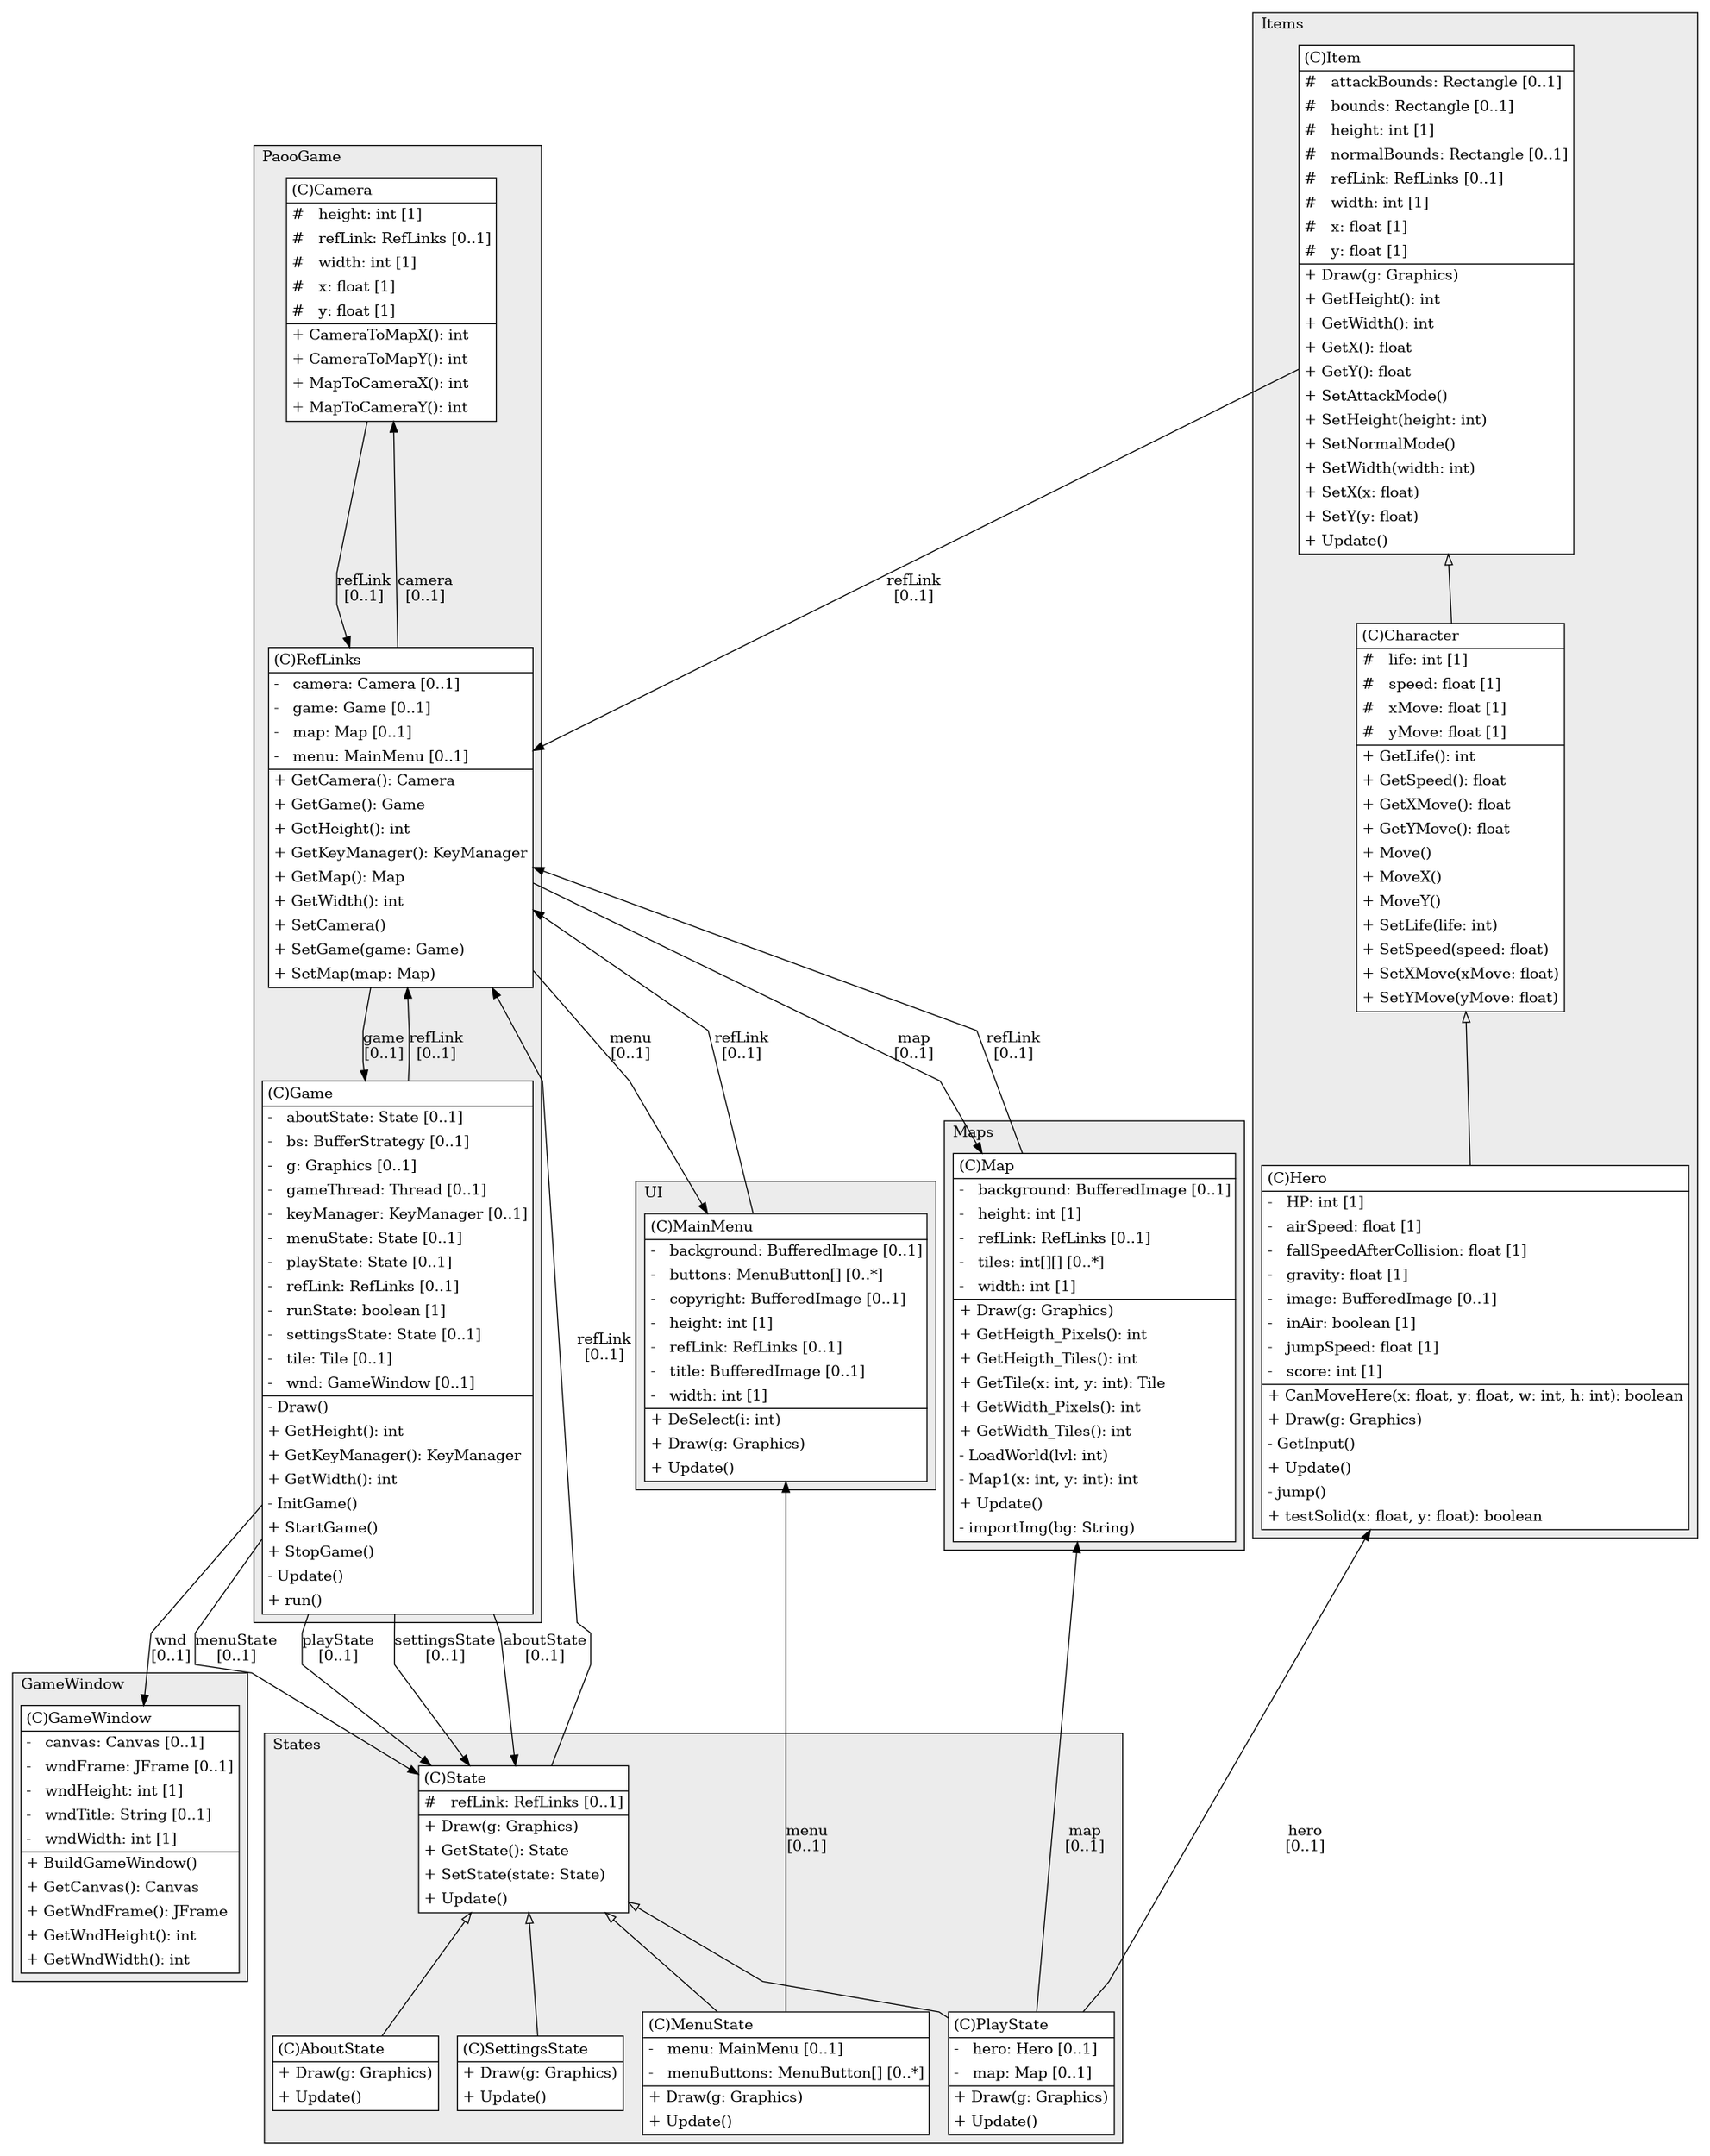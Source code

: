 @startuml

/' diagram meta data start
config=StructureConfiguration;
{
  "projectClassification": {
    "searchMode": "OpenProject", // OpenProject, AllProjects
    "includedProjects": "",
    "pathEndKeywords": "*.impl",
    "isClientPath": "",
    "isClientName": "",
    "isTestPath": "",
    "isTestName": "",
    "isMappingPath": "",
    "isMappingName": "",
    "isDataAccessPath": "",
    "isDataAccessName": "",
    "isDataStructurePath": "",
    "isDataStructureName": "",
    "isInterfaceStructuresPath": "",
    "isInterfaceStructuresName": "",
    "isEntryPointPath": "",
    "isEntryPointName": "",
    "treatFinalFieldsAsMandatory": false
  },
  "graphRestriction": {
    "classPackageExcludeFilter": "",
    "classPackageIncludeFilter": "",
    "classNameExcludeFilter": "",
    "classNameIncludeFilter": "",
    "methodNameExcludeFilter": "",
    "methodNameIncludeFilter": "",
    "removeByInheritance": "", // inheritance/annotation based filtering is done in a second step
    "removeByAnnotation": "",
    "removeByClassPackage": "", // cleanup the graph after inheritance/annotation based filtering is done
    "removeByClassName": "",
    "cutMappings": false,
    "cutEnum": true,
    "cutTests": true,
    "cutClient": true,
    "cutDataAccess": false,
    "cutInterfaceStructures": false,
    "cutDataStructures": false,
    "cutGetterAndSetter": true,
    "cutConstructors": true
  },
  "graphTraversal": {
    "forwardDepth": 6,
    "backwardDepth": 6,
    "classPackageExcludeFilter": "",
    "classPackageIncludeFilter": "",
    "classNameExcludeFilter": "",
    "classNameIncludeFilter": "",
    "methodNameExcludeFilter": "",
    "methodNameIncludeFilter": "",
    "hideMappings": false,
    "hideDataStructures": false,
    "hidePrivateMethods": true,
    "hideInterfaceCalls": true, // indirection: implementation -> interface (is hidden) -> implementation
    "onlyShowApplicationEntryPoints": false, // root node is included
    "useMethodCallsForStructureDiagram": "ForwardOnly" // ForwardOnly, BothDirections, No
  },
  "details": {
    "aggregation": "GroupByClass", // ByClass, GroupByClass, None
    "showClassGenericTypes": true,
    "showMethods": true,
    "showMethodParameterNames": true,
    "showMethodParameterTypes": true,
    "showMethodReturnType": true,
    "showPackageLevels": 2,
    "showDetailedClassStructure": true
  },
  "rootClass": "PaooGame.GameWindow.GameWindow",
  "extensionCallbackMethod": "" // qualified.class.name#methodName - signature: public static String method(String)
}
diagram meta data end '/



digraph g {
    rankdir="TB"
    splines=polyline
    

'nodes 
subgraph cluster_1161975619 { 
   	label=PaooGame
	labeljust=l
	fillcolor="#ececec"
	style=filled
   
   Camera1161975619[
	label=<<TABLE BORDER="1" CELLBORDER="0" CELLPADDING="4" CELLSPACING="0">
<TR><TD ALIGN="LEFT" >(C)Camera</TD></TR>
<HR/>
<TR><TD ALIGN="LEFT" >#   height: int [1]</TD></TR>
<TR><TD ALIGN="LEFT" >#   refLink: RefLinks [0..1]</TD></TR>
<TR><TD ALIGN="LEFT" >#   width: int [1]</TD></TR>
<TR><TD ALIGN="LEFT" >#   x: float [1]</TD></TR>
<TR><TD ALIGN="LEFT" >#   y: float [1]</TD></TR>
<HR/>
<TR><TD ALIGN="LEFT" >+ CameraToMapX(): int</TD></TR>
<TR><TD ALIGN="LEFT" >+ CameraToMapY(): int</TD></TR>
<TR><TD ALIGN="LEFT" >+ MapToCameraX(): int</TD></TR>
<TR><TD ALIGN="LEFT" >+ MapToCameraY(): int</TD></TR>
</TABLE>>
	style=filled
	margin=0
	shape=plaintext
	fillcolor="#FFFFFF"
];

Game1161975619[
	label=<<TABLE BORDER="1" CELLBORDER="0" CELLPADDING="4" CELLSPACING="0">
<TR><TD ALIGN="LEFT" >(C)Game</TD></TR>
<HR/>
<TR><TD ALIGN="LEFT" >-   aboutState: State [0..1]</TD></TR>
<TR><TD ALIGN="LEFT" >-   bs: BufferStrategy [0..1]</TD></TR>
<TR><TD ALIGN="LEFT" >-   g: Graphics [0..1]</TD></TR>
<TR><TD ALIGN="LEFT" >-   gameThread: Thread [0..1]</TD></TR>
<TR><TD ALIGN="LEFT" >-   keyManager: KeyManager [0..1]</TD></TR>
<TR><TD ALIGN="LEFT" >-   menuState: State [0..1]</TD></TR>
<TR><TD ALIGN="LEFT" >-   playState: State [0..1]</TD></TR>
<TR><TD ALIGN="LEFT" >-   refLink: RefLinks [0..1]</TD></TR>
<TR><TD ALIGN="LEFT" >-   runState: boolean [1]</TD></TR>
<TR><TD ALIGN="LEFT" >-   settingsState: State [0..1]</TD></TR>
<TR><TD ALIGN="LEFT" >-   tile: Tile [0..1]</TD></TR>
<TR><TD ALIGN="LEFT" >-   wnd: GameWindow [0..1]</TD></TR>
<HR/>
<TR><TD ALIGN="LEFT" >- Draw()</TD></TR>
<TR><TD ALIGN="LEFT" >+ GetHeight(): int</TD></TR>
<TR><TD ALIGN="LEFT" >+ GetKeyManager(): KeyManager</TD></TR>
<TR><TD ALIGN="LEFT" >+ GetWidth(): int</TD></TR>
<TR><TD ALIGN="LEFT" >- InitGame()</TD></TR>
<TR><TD ALIGN="LEFT" >+ StartGame()</TD></TR>
<TR><TD ALIGN="LEFT" >+ StopGame()</TD></TR>
<TR><TD ALIGN="LEFT" >- Update()</TD></TR>
<TR><TD ALIGN="LEFT" >+ run()</TD></TR>
</TABLE>>
	style=filled
	margin=0
	shape=plaintext
	fillcolor="#FFFFFF"
];

RefLinks1161975619[
	label=<<TABLE BORDER="1" CELLBORDER="0" CELLPADDING="4" CELLSPACING="0">
<TR><TD ALIGN="LEFT" >(C)RefLinks</TD></TR>
<HR/>
<TR><TD ALIGN="LEFT" >-   camera: Camera [0..1]</TD></TR>
<TR><TD ALIGN="LEFT" >-   game: Game [0..1]</TD></TR>
<TR><TD ALIGN="LEFT" >-   map: Map [0..1]</TD></TR>
<TR><TD ALIGN="LEFT" >-   menu: MainMenu [0..1]</TD></TR>
<HR/>
<TR><TD ALIGN="LEFT" >+ GetCamera(): Camera</TD></TR>
<TR><TD ALIGN="LEFT" >+ GetGame(): Game</TD></TR>
<TR><TD ALIGN="LEFT" >+ GetHeight(): int</TD></TR>
<TR><TD ALIGN="LEFT" >+ GetKeyManager(): KeyManager</TD></TR>
<TR><TD ALIGN="LEFT" >+ GetMap(): Map</TD></TR>
<TR><TD ALIGN="LEFT" >+ GetWidth(): int</TD></TR>
<TR><TD ALIGN="LEFT" >+ SetCamera()</TD></TR>
<TR><TD ALIGN="LEFT" >+ SetGame(game: Game)</TD></TR>
<TR><TD ALIGN="LEFT" >+ SetMap(map: Map)</TD></TR>
</TABLE>>
	style=filled
	margin=0
	shape=plaintext
	fillcolor="#FFFFFF"
];
} 

subgraph cluster_1569541470 { 
   	label=GameWindow
	labeljust=l
	fillcolor="#ececec"
	style=filled
   
   GameWindow62546477[
	label=<<TABLE BORDER="1" CELLBORDER="0" CELLPADDING="4" CELLSPACING="0">
<TR><TD ALIGN="LEFT" >(C)GameWindow</TD></TR>
<HR/>
<TR><TD ALIGN="LEFT" >-   canvas: Canvas [0..1]</TD></TR>
<TR><TD ALIGN="LEFT" >-   wndFrame: JFrame [0..1]</TD></TR>
<TR><TD ALIGN="LEFT" >-   wndHeight: int [1]</TD></TR>
<TR><TD ALIGN="LEFT" >-   wndTitle: String [0..1]</TD></TR>
<TR><TD ALIGN="LEFT" >-   wndWidth: int [1]</TD></TR>
<HR/>
<TR><TD ALIGN="LEFT" >+ BuildGameWindow()</TD></TR>
<TR><TD ALIGN="LEFT" >+ GetCanvas(): Canvas</TD></TR>
<TR><TD ALIGN="LEFT" >+ GetWndFrame(): JFrame</TD></TR>
<TR><TD ALIGN="LEFT" >+ GetWndHeight(): int</TD></TR>
<TR><TD ALIGN="LEFT" >+ GetWndWidth(): int</TD></TR>
</TABLE>>
	style=filled
	margin=0
	shape=plaintext
	fillcolor="#FFFFFF"
];
} 

subgraph cluster_1808614878 { 
   	label=States
	labeljust=l
	fillcolor="#ececec"
	style=filled
   
   AboutState2017322797[
	label=<<TABLE BORDER="1" CELLBORDER="0" CELLPADDING="4" CELLSPACING="0">
<TR><TD ALIGN="LEFT" >(C)AboutState</TD></TR>
<HR/>
<TR><TD ALIGN="LEFT" >+ Draw(g: Graphics)</TD></TR>
<TR><TD ALIGN="LEFT" >+ Update()</TD></TR>
</TABLE>>
	style=filled
	margin=0
	shape=plaintext
	fillcolor="#FFFFFF"
];

MenuState2017322797[
	label=<<TABLE BORDER="1" CELLBORDER="0" CELLPADDING="4" CELLSPACING="0">
<TR><TD ALIGN="LEFT" >(C)MenuState</TD></TR>
<HR/>
<TR><TD ALIGN="LEFT" >-   menu: MainMenu [0..1]</TD></TR>
<TR><TD ALIGN="LEFT" >-   menuButtons: MenuButton[] [0..*]</TD></TR>
<HR/>
<TR><TD ALIGN="LEFT" >+ Draw(g: Graphics)</TD></TR>
<TR><TD ALIGN="LEFT" >+ Update()</TD></TR>
</TABLE>>
	style=filled
	margin=0
	shape=plaintext
	fillcolor="#FFFFFF"
];

PlayState2017322797[
	label=<<TABLE BORDER="1" CELLBORDER="0" CELLPADDING="4" CELLSPACING="0">
<TR><TD ALIGN="LEFT" >(C)PlayState</TD></TR>
<HR/>
<TR><TD ALIGN="LEFT" >-   hero: Hero [0..1]</TD></TR>
<TR><TD ALIGN="LEFT" >-   map: Map [0..1]</TD></TR>
<HR/>
<TR><TD ALIGN="LEFT" >+ Draw(g: Graphics)</TD></TR>
<TR><TD ALIGN="LEFT" >+ Update()</TD></TR>
</TABLE>>
	style=filled
	margin=0
	shape=plaintext
	fillcolor="#FFFFFF"
];

SettingsState2017322797[
	label=<<TABLE BORDER="1" CELLBORDER="0" CELLPADDING="4" CELLSPACING="0">
<TR><TD ALIGN="LEFT" >(C)SettingsState</TD></TR>
<HR/>
<TR><TD ALIGN="LEFT" >+ Draw(g: Graphics)</TD></TR>
<TR><TD ALIGN="LEFT" >+ Update()</TD></TR>
</TABLE>>
	style=filled
	margin=0
	shape=plaintext
	fillcolor="#FFFFFF"
];

State2017322797[
	label=<<TABLE BORDER="1" CELLBORDER="0" CELLPADDING="4" CELLSPACING="0">
<TR><TD ALIGN="LEFT" >(C)State</TD></TR>
<HR/>
<TR><TD ALIGN="LEFT" >#   refLink: RefLinks [0..1]</TD></TR>
<HR/>
<TR><TD ALIGN="LEFT" >+ Draw(g: Graphics)</TD></TR>
<TR><TD ALIGN="LEFT" >+ GetState(): State</TD></TR>
<TR><TD ALIGN="LEFT" >+ SetState(state: State)</TD></TR>
<TR><TD ALIGN="LEFT" >+ Update()</TD></TR>
</TABLE>>
	style=filled
	margin=0
	shape=plaintext
	fillcolor="#FFFFFF"
];
} 

subgraph cluster_2390711 { 
   	label=Maps
	labeljust=l
	fillcolor="#ececec"
	style=filled
   
   Map1633849726[
	label=<<TABLE BORDER="1" CELLBORDER="0" CELLPADDING="4" CELLSPACING="0">
<TR><TD ALIGN="LEFT" >(C)Map</TD></TR>
<HR/>
<TR><TD ALIGN="LEFT" >-   background: BufferedImage [0..1]</TD></TR>
<TR><TD ALIGN="LEFT" >-   height: int [1]</TD></TR>
<TR><TD ALIGN="LEFT" >-   refLink: RefLinks [0..1]</TD></TR>
<TR><TD ALIGN="LEFT" >-   tiles: int[][] [0..*]</TD></TR>
<TR><TD ALIGN="LEFT" >-   width: int [1]</TD></TR>
<HR/>
<TR><TD ALIGN="LEFT" >+ Draw(g: Graphics)</TD></TR>
<TR><TD ALIGN="LEFT" >+ GetHeigth_Pixels(): int</TD></TR>
<TR><TD ALIGN="LEFT" >+ GetHeigth_Tiles(): int</TD></TR>
<TR><TD ALIGN="LEFT" >+ GetTile(x: int, y: int): Tile</TD></TR>
<TR><TD ALIGN="LEFT" >+ GetWidth_Pixels(): int</TD></TR>
<TR><TD ALIGN="LEFT" >+ GetWidth_Tiles(): int</TD></TR>
<TR><TD ALIGN="LEFT" >- LoadWorld(lvl: int)</TD></TR>
<TR><TD ALIGN="LEFT" >- Map1(x: int, y: int): int</TD></TR>
<TR><TD ALIGN="LEFT" >+ Update()</TD></TR>
<TR><TD ALIGN="LEFT" >- importImg(bg: String)</TD></TR>
</TABLE>>
	style=filled
	margin=0
	shape=plaintext
	fillcolor="#FFFFFF"
];
} 

subgraph cluster_2708 { 
   	label=UI
	labeljust=l
	fillcolor="#ececec"
	style=filled
   
   MainMenu1020693217[
	label=<<TABLE BORDER="1" CELLBORDER="0" CELLPADDING="4" CELLSPACING="0">
<TR><TD ALIGN="LEFT" >(C)MainMenu</TD></TR>
<HR/>
<TR><TD ALIGN="LEFT" >-   background: BufferedImage [0..1]</TD></TR>
<TR><TD ALIGN="LEFT" >-   buttons: MenuButton[] [0..*]</TD></TR>
<TR><TD ALIGN="LEFT" >-   copyright: BufferedImage [0..1]</TD></TR>
<TR><TD ALIGN="LEFT" >-   height: int [1]</TD></TR>
<TR><TD ALIGN="LEFT" >-   refLink: RefLinks [0..1]</TD></TR>
<TR><TD ALIGN="LEFT" >-   title: BufferedImage [0..1]</TD></TR>
<TR><TD ALIGN="LEFT" >-   width: int [1]</TD></TR>
<HR/>
<TR><TD ALIGN="LEFT" >+ DeSelect(i: int)</TD></TR>
<TR><TD ALIGN="LEFT" >+ Draw(g: Graphics)</TD></TR>
<TR><TD ALIGN="LEFT" >+ Update()</TD></TR>
</TABLE>>
	style=filled
	margin=0
	shape=plaintext
	fillcolor="#FFFFFF"
];
} 

subgraph cluster_70973344 { 
   	label=Items
	labeljust=l
	fillcolor="#ececec"
	style=filled
   
   Character887127349[
	label=<<TABLE BORDER="1" CELLBORDER="0" CELLPADDING="4" CELLSPACING="0">
<TR><TD ALIGN="LEFT" >(C)Character</TD></TR>
<HR/>
<TR><TD ALIGN="LEFT" >#   life: int [1]</TD></TR>
<TR><TD ALIGN="LEFT" >#   speed: float [1]</TD></TR>
<TR><TD ALIGN="LEFT" >#   xMove: float [1]</TD></TR>
<TR><TD ALIGN="LEFT" >#   yMove: float [1]</TD></TR>
<HR/>
<TR><TD ALIGN="LEFT" >+ GetLife(): int</TD></TR>
<TR><TD ALIGN="LEFT" >+ GetSpeed(): float</TD></TR>
<TR><TD ALIGN="LEFT" >+ GetXMove(): float</TD></TR>
<TR><TD ALIGN="LEFT" >+ GetYMove(): float</TD></TR>
<TR><TD ALIGN="LEFT" >+ Move()</TD></TR>
<TR><TD ALIGN="LEFT" >+ MoveX()</TD></TR>
<TR><TD ALIGN="LEFT" >+ MoveY()</TD></TR>
<TR><TD ALIGN="LEFT" >+ SetLife(life: int)</TD></TR>
<TR><TD ALIGN="LEFT" >+ SetSpeed(speed: float)</TD></TR>
<TR><TD ALIGN="LEFT" >+ SetXMove(xMove: float)</TD></TR>
<TR><TD ALIGN="LEFT" >+ SetYMove(yMove: float)</TD></TR>
</TABLE>>
	style=filled
	margin=0
	shape=plaintext
	fillcolor="#FFFFFF"
];

Hero887127349[
	label=<<TABLE BORDER="1" CELLBORDER="0" CELLPADDING="4" CELLSPACING="0">
<TR><TD ALIGN="LEFT" >(C)Hero</TD></TR>
<HR/>
<TR><TD ALIGN="LEFT" >-   HP: int [1]</TD></TR>
<TR><TD ALIGN="LEFT" >-   airSpeed: float [1]</TD></TR>
<TR><TD ALIGN="LEFT" >-   fallSpeedAfterCollision: float [1]</TD></TR>
<TR><TD ALIGN="LEFT" >-   gravity: float [1]</TD></TR>
<TR><TD ALIGN="LEFT" >-   image: BufferedImage [0..1]</TD></TR>
<TR><TD ALIGN="LEFT" >-   inAir: boolean [1]</TD></TR>
<TR><TD ALIGN="LEFT" >-   jumpSpeed: float [1]</TD></TR>
<TR><TD ALIGN="LEFT" >-   score: int [1]</TD></TR>
<HR/>
<TR><TD ALIGN="LEFT" >+ CanMoveHere(x: float, y: float, w: int, h: int): boolean</TD></TR>
<TR><TD ALIGN="LEFT" >+ Draw(g: Graphics)</TD></TR>
<TR><TD ALIGN="LEFT" >- GetInput()</TD></TR>
<TR><TD ALIGN="LEFT" >+ Update()</TD></TR>
<TR><TD ALIGN="LEFT" >- jump()</TD></TR>
<TR><TD ALIGN="LEFT" >+ testSolid(x: float, y: float): boolean</TD></TR>
</TABLE>>
	style=filled
	margin=0
	shape=plaintext
	fillcolor="#FFFFFF"
];

Item887127349[
	label=<<TABLE BORDER="1" CELLBORDER="0" CELLPADDING="4" CELLSPACING="0">
<TR><TD ALIGN="LEFT" >(C)Item</TD></TR>
<HR/>
<TR><TD ALIGN="LEFT" >#   attackBounds: Rectangle [0..1]</TD></TR>
<TR><TD ALIGN="LEFT" >#   bounds: Rectangle [0..1]</TD></TR>
<TR><TD ALIGN="LEFT" >#   height: int [1]</TD></TR>
<TR><TD ALIGN="LEFT" >#   normalBounds: Rectangle [0..1]</TD></TR>
<TR><TD ALIGN="LEFT" >#   refLink: RefLinks [0..1]</TD></TR>
<TR><TD ALIGN="LEFT" >#   width: int [1]</TD></TR>
<TR><TD ALIGN="LEFT" >#   x: float [1]</TD></TR>
<TR><TD ALIGN="LEFT" >#   y: float [1]</TD></TR>
<HR/>
<TR><TD ALIGN="LEFT" >+ Draw(g: Graphics)</TD></TR>
<TR><TD ALIGN="LEFT" >+ GetHeight(): int</TD></TR>
<TR><TD ALIGN="LEFT" >+ GetWidth(): int</TD></TR>
<TR><TD ALIGN="LEFT" >+ GetX(): float</TD></TR>
<TR><TD ALIGN="LEFT" >+ GetY(): float</TD></TR>
<TR><TD ALIGN="LEFT" >+ SetAttackMode()</TD></TR>
<TR><TD ALIGN="LEFT" >+ SetHeight(height: int)</TD></TR>
<TR><TD ALIGN="LEFT" >+ SetNormalMode()</TD></TR>
<TR><TD ALIGN="LEFT" >+ SetWidth(width: int)</TD></TR>
<TR><TD ALIGN="LEFT" >+ SetX(x: float)</TD></TR>
<TR><TD ALIGN="LEFT" >+ SetY(y: float)</TD></TR>
<TR><TD ALIGN="LEFT" >+ Update()</TD></TR>
</TABLE>>
	style=filled
	margin=0
	shape=plaintext
	fillcolor="#FFFFFF"
];
} 

'edges    
Camera1161975619 -> RefLinks1161975619[label="refLink
[0..1]"];
Character887127349 -> Hero887127349[arrowhead=none, arrowtail=empty, dir=both];
Game1161975619 -> GameWindow62546477[label="wnd
[0..1]"];
Game1161975619 -> RefLinks1161975619[label="refLink
[0..1]"];
Game1161975619 -> State2017322797[label="aboutState
[0..1]"];
Game1161975619 -> State2017322797[label="menuState
[0..1]"];
Game1161975619 -> State2017322797[label="playState
[0..1]"];
Game1161975619 -> State2017322797[label="settingsState
[0..1]"];
Item887127349 -> Character887127349[arrowhead=none, arrowtail=empty, dir=both];
Item887127349 -> RefLinks1161975619[label="refLink
[0..1]"];
MainMenu1020693217 -> RefLinks1161975619[label="refLink
[0..1]"];
Map1633849726 -> RefLinks1161975619[label="refLink
[0..1]"];
MenuState2017322797 -> MainMenu1020693217[label="menu
[0..1]"];
PlayState2017322797 -> Hero887127349[label="hero
[0..1]"];
PlayState2017322797 -> Map1633849726[label="map
[0..1]"];
RefLinks1161975619 -> Camera1161975619[label="camera
[0..1]"];
RefLinks1161975619 -> Game1161975619[label="game
[0..1]"];
RefLinks1161975619 -> MainMenu1020693217[label="menu
[0..1]"];
RefLinks1161975619 -> Map1633849726[label="map
[0..1]"];
State2017322797 -> AboutState2017322797[arrowhead=none, arrowtail=empty, dir=both];
State2017322797 -> MenuState2017322797[arrowhead=none, arrowtail=empty, dir=both];
State2017322797 -> PlayState2017322797[arrowhead=none, arrowtail=empty, dir=both];
State2017322797 -> RefLinks1161975619[label="refLink
[0..1]"];
State2017322797 -> SettingsState2017322797[arrowhead=none, arrowtail=empty, dir=both];
    
}
@enduml